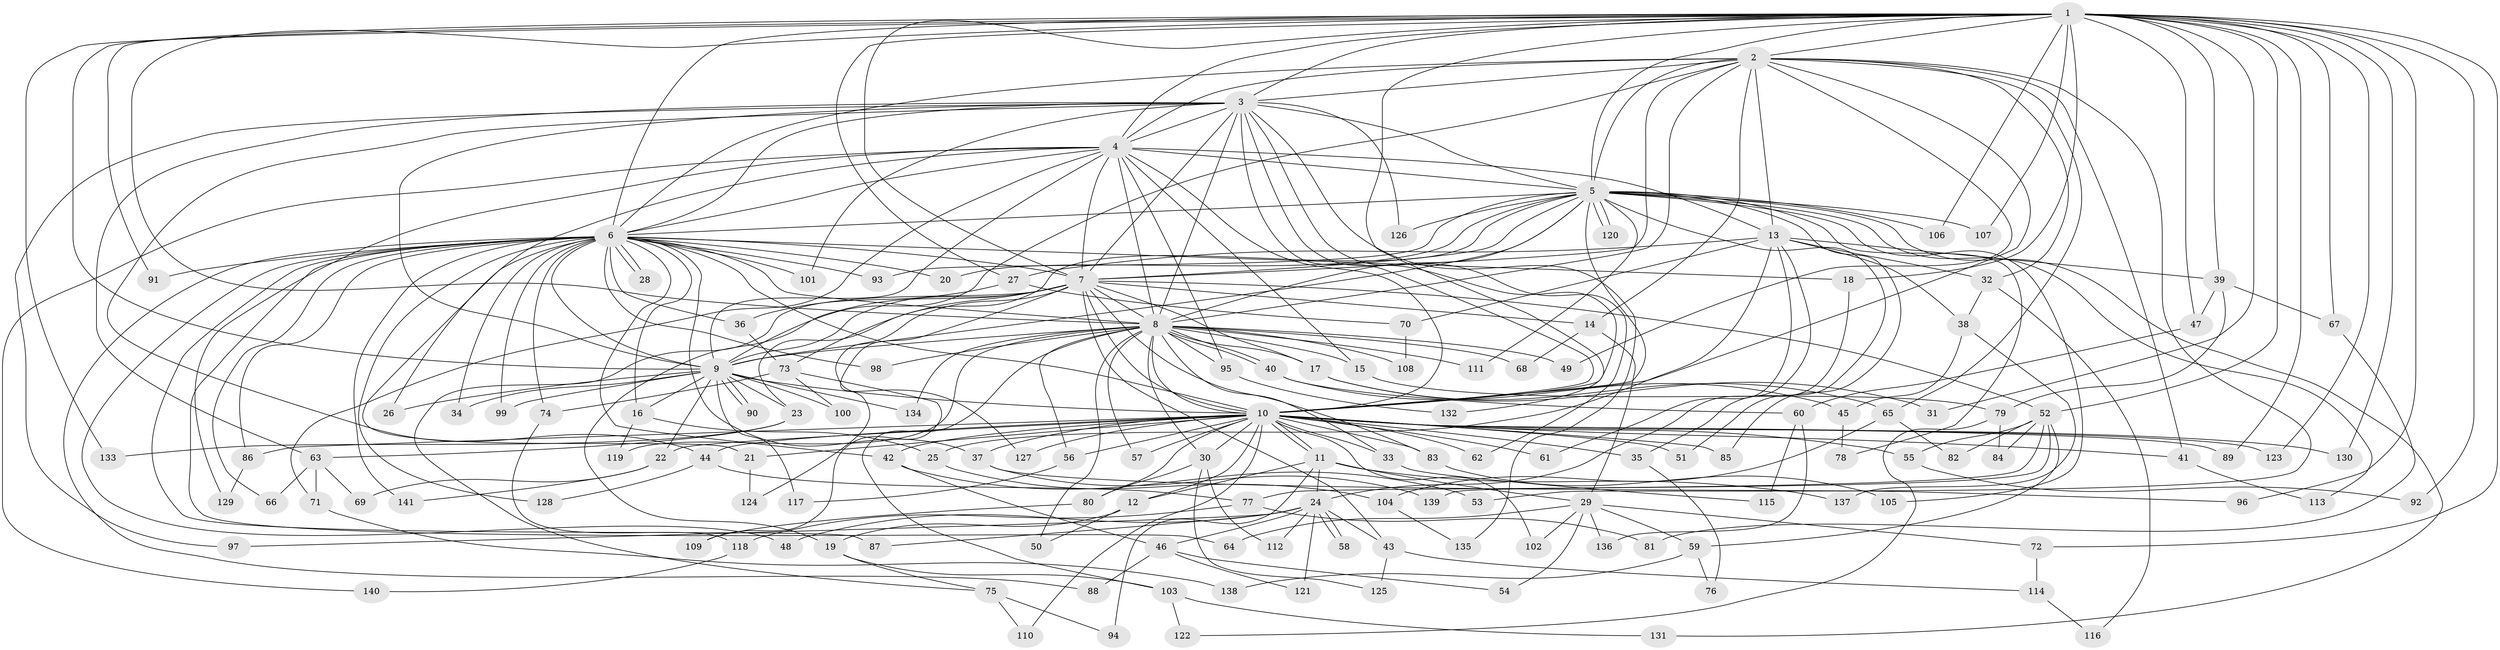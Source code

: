 // coarse degree distribution, {42: 0.009345794392523364, 21: 0.009345794392523364, 14: 0.009345794392523364, 13: 0.009345794392523364, 20: 0.009345794392523364, 22: 0.009345794392523364, 16: 0.009345794392523364, 34: 0.009345794392523364, 7: 0.009345794392523364, 4: 0.14018691588785046, 10: 0.028037383177570093, 3: 0.19626168224299065, 5: 0.056074766355140186, 2: 0.4672897196261682, 1: 0.018691588785046728, 8: 0.009345794392523364}
// Generated by graph-tools (version 1.1) at 2025/51/02/27/25 19:51:53]
// undirected, 141 vertices, 307 edges
graph export_dot {
graph [start="1"]
  node [color=gray90,style=filled];
  1;
  2;
  3;
  4;
  5;
  6;
  7;
  8;
  9;
  10;
  11;
  12;
  13;
  14;
  15;
  16;
  17;
  18;
  19;
  20;
  21;
  22;
  23;
  24;
  25;
  26;
  27;
  28;
  29;
  30;
  31;
  32;
  33;
  34;
  35;
  36;
  37;
  38;
  39;
  40;
  41;
  42;
  43;
  44;
  45;
  46;
  47;
  48;
  49;
  50;
  51;
  52;
  53;
  54;
  55;
  56;
  57;
  58;
  59;
  60;
  61;
  62;
  63;
  64;
  65;
  66;
  67;
  68;
  69;
  70;
  71;
  72;
  73;
  74;
  75;
  76;
  77;
  78;
  79;
  80;
  81;
  82;
  83;
  84;
  85;
  86;
  87;
  88;
  89;
  90;
  91;
  92;
  93;
  94;
  95;
  96;
  97;
  98;
  99;
  100;
  101;
  102;
  103;
  104;
  105;
  106;
  107;
  108;
  109;
  110;
  111;
  112;
  113;
  114;
  115;
  116;
  117;
  118;
  119;
  120;
  121;
  122;
  123;
  124;
  125;
  126;
  127;
  128;
  129;
  130;
  131;
  132;
  133;
  134;
  135;
  136;
  137;
  138;
  139;
  140;
  141;
  1 -- 2;
  1 -- 3;
  1 -- 4;
  1 -- 5;
  1 -- 6;
  1 -- 7;
  1 -- 8;
  1 -- 9;
  1 -- 10;
  1 -- 18;
  1 -- 27;
  1 -- 31;
  1 -- 39;
  1 -- 47;
  1 -- 52;
  1 -- 67;
  1 -- 72;
  1 -- 89;
  1 -- 91;
  1 -- 92;
  1 -- 96;
  1 -- 106;
  1 -- 107;
  1 -- 123;
  1 -- 130;
  1 -- 133;
  2 -- 3;
  2 -- 4;
  2 -- 5;
  2 -- 6;
  2 -- 7;
  2 -- 8;
  2 -- 9;
  2 -- 10;
  2 -- 13;
  2 -- 14;
  2 -- 32;
  2 -- 41;
  2 -- 49;
  2 -- 53;
  2 -- 65;
  3 -- 4;
  3 -- 5;
  3 -- 6;
  3 -- 7;
  3 -- 8;
  3 -- 9;
  3 -- 10;
  3 -- 44;
  3 -- 62;
  3 -- 63;
  3 -- 97;
  3 -- 101;
  3 -- 126;
  3 -- 132;
  3 -- 135;
  4 -- 5;
  4 -- 6;
  4 -- 7;
  4 -- 8;
  4 -- 9;
  4 -- 10;
  4 -- 13;
  4 -- 15;
  4 -- 26;
  4 -- 71;
  4 -- 95;
  4 -- 129;
  4 -- 140;
  5 -- 6;
  5 -- 7;
  5 -- 8;
  5 -- 9;
  5 -- 10;
  5 -- 20;
  5 -- 51;
  5 -- 73;
  5 -- 78;
  5 -- 85;
  5 -- 93;
  5 -- 105;
  5 -- 106;
  5 -- 107;
  5 -- 111;
  5 -- 113;
  5 -- 120;
  5 -- 120;
  5 -- 126;
  5 -- 131;
  6 -- 7;
  6 -- 8;
  6 -- 9;
  6 -- 10;
  6 -- 16;
  6 -- 18;
  6 -- 20;
  6 -- 21;
  6 -- 28;
  6 -- 28;
  6 -- 34;
  6 -- 36;
  6 -- 37;
  6 -- 42;
  6 -- 48;
  6 -- 64;
  6 -- 66;
  6 -- 74;
  6 -- 86;
  6 -- 87;
  6 -- 88;
  6 -- 91;
  6 -- 93;
  6 -- 98;
  6 -- 99;
  6 -- 101;
  6 -- 128;
  6 -- 141;
  7 -- 8;
  7 -- 9;
  7 -- 10;
  7 -- 14;
  7 -- 17;
  7 -- 19;
  7 -- 23;
  7 -- 43;
  7 -- 52;
  7 -- 75;
  7 -- 83;
  7 -- 124;
  7 -- 127;
  8 -- 9;
  8 -- 10;
  8 -- 15;
  8 -- 17;
  8 -- 30;
  8 -- 33;
  8 -- 40;
  8 -- 40;
  8 -- 49;
  8 -- 50;
  8 -- 56;
  8 -- 57;
  8 -- 68;
  8 -- 95;
  8 -- 98;
  8 -- 103;
  8 -- 108;
  8 -- 111;
  8 -- 119;
  8 -- 134;
  9 -- 10;
  9 -- 16;
  9 -- 22;
  9 -- 23;
  9 -- 26;
  9 -- 34;
  9 -- 90;
  9 -- 90;
  9 -- 99;
  9 -- 100;
  9 -- 117;
  9 -- 134;
  10 -- 11;
  10 -- 11;
  10 -- 12;
  10 -- 21;
  10 -- 22;
  10 -- 30;
  10 -- 33;
  10 -- 35;
  10 -- 37;
  10 -- 41;
  10 -- 42;
  10 -- 44;
  10 -- 51;
  10 -- 55;
  10 -- 56;
  10 -- 57;
  10 -- 61;
  10 -- 62;
  10 -- 80;
  10 -- 83;
  10 -- 85;
  10 -- 86;
  10 -- 89;
  10 -- 102;
  10 -- 110;
  10 -- 123;
  10 -- 127;
  10 -- 130;
  11 -- 12;
  11 -- 24;
  11 -- 29;
  11 -- 94;
  11 -- 137;
  12 -- 19;
  12 -- 50;
  13 -- 24;
  13 -- 25;
  13 -- 27;
  13 -- 32;
  13 -- 38;
  13 -- 39;
  13 -- 61;
  13 -- 70;
  14 -- 29;
  14 -- 68;
  15 -- 79;
  16 -- 25;
  16 -- 119;
  17 -- 31;
  17 -- 65;
  18 -- 35;
  19 -- 75;
  19 -- 103;
  21 -- 124;
  22 -- 69;
  22 -- 141;
  23 -- 63;
  23 -- 133;
  24 -- 43;
  24 -- 46;
  24 -- 48;
  24 -- 58;
  24 -- 58;
  24 -- 87;
  24 -- 97;
  24 -- 112;
  24 -- 121;
  25 -- 104;
  27 -- 36;
  27 -- 70;
  29 -- 54;
  29 -- 59;
  29 -- 64;
  29 -- 72;
  29 -- 102;
  29 -- 136;
  30 -- 80;
  30 -- 112;
  30 -- 125;
  32 -- 38;
  32 -- 116;
  33 -- 115;
  35 -- 76;
  36 -- 73;
  37 -- 96;
  37 -- 139;
  38 -- 45;
  38 -- 137;
  39 -- 47;
  39 -- 67;
  39 -- 79;
  40 -- 45;
  40 -- 60;
  41 -- 113;
  42 -- 46;
  42 -- 53;
  43 -- 114;
  43 -- 125;
  44 -- 77;
  44 -- 128;
  45 -- 78;
  46 -- 54;
  46 -- 88;
  46 -- 121;
  47 -- 60;
  52 -- 55;
  52 -- 59;
  52 -- 77;
  52 -- 82;
  52 -- 84;
  52 -- 139;
  55 -- 92;
  56 -- 117;
  59 -- 76;
  59 -- 138;
  60 -- 115;
  60 -- 136;
  63 -- 66;
  63 -- 69;
  63 -- 71;
  65 -- 82;
  65 -- 104;
  67 -- 81;
  70 -- 108;
  71 -- 138;
  72 -- 114;
  73 -- 74;
  73 -- 100;
  73 -- 109;
  74 -- 118;
  75 -- 94;
  75 -- 110;
  77 -- 81;
  77 -- 118;
  79 -- 84;
  79 -- 122;
  80 -- 109;
  83 -- 105;
  86 -- 129;
  95 -- 132;
  103 -- 122;
  103 -- 131;
  104 -- 135;
  114 -- 116;
  118 -- 140;
}
